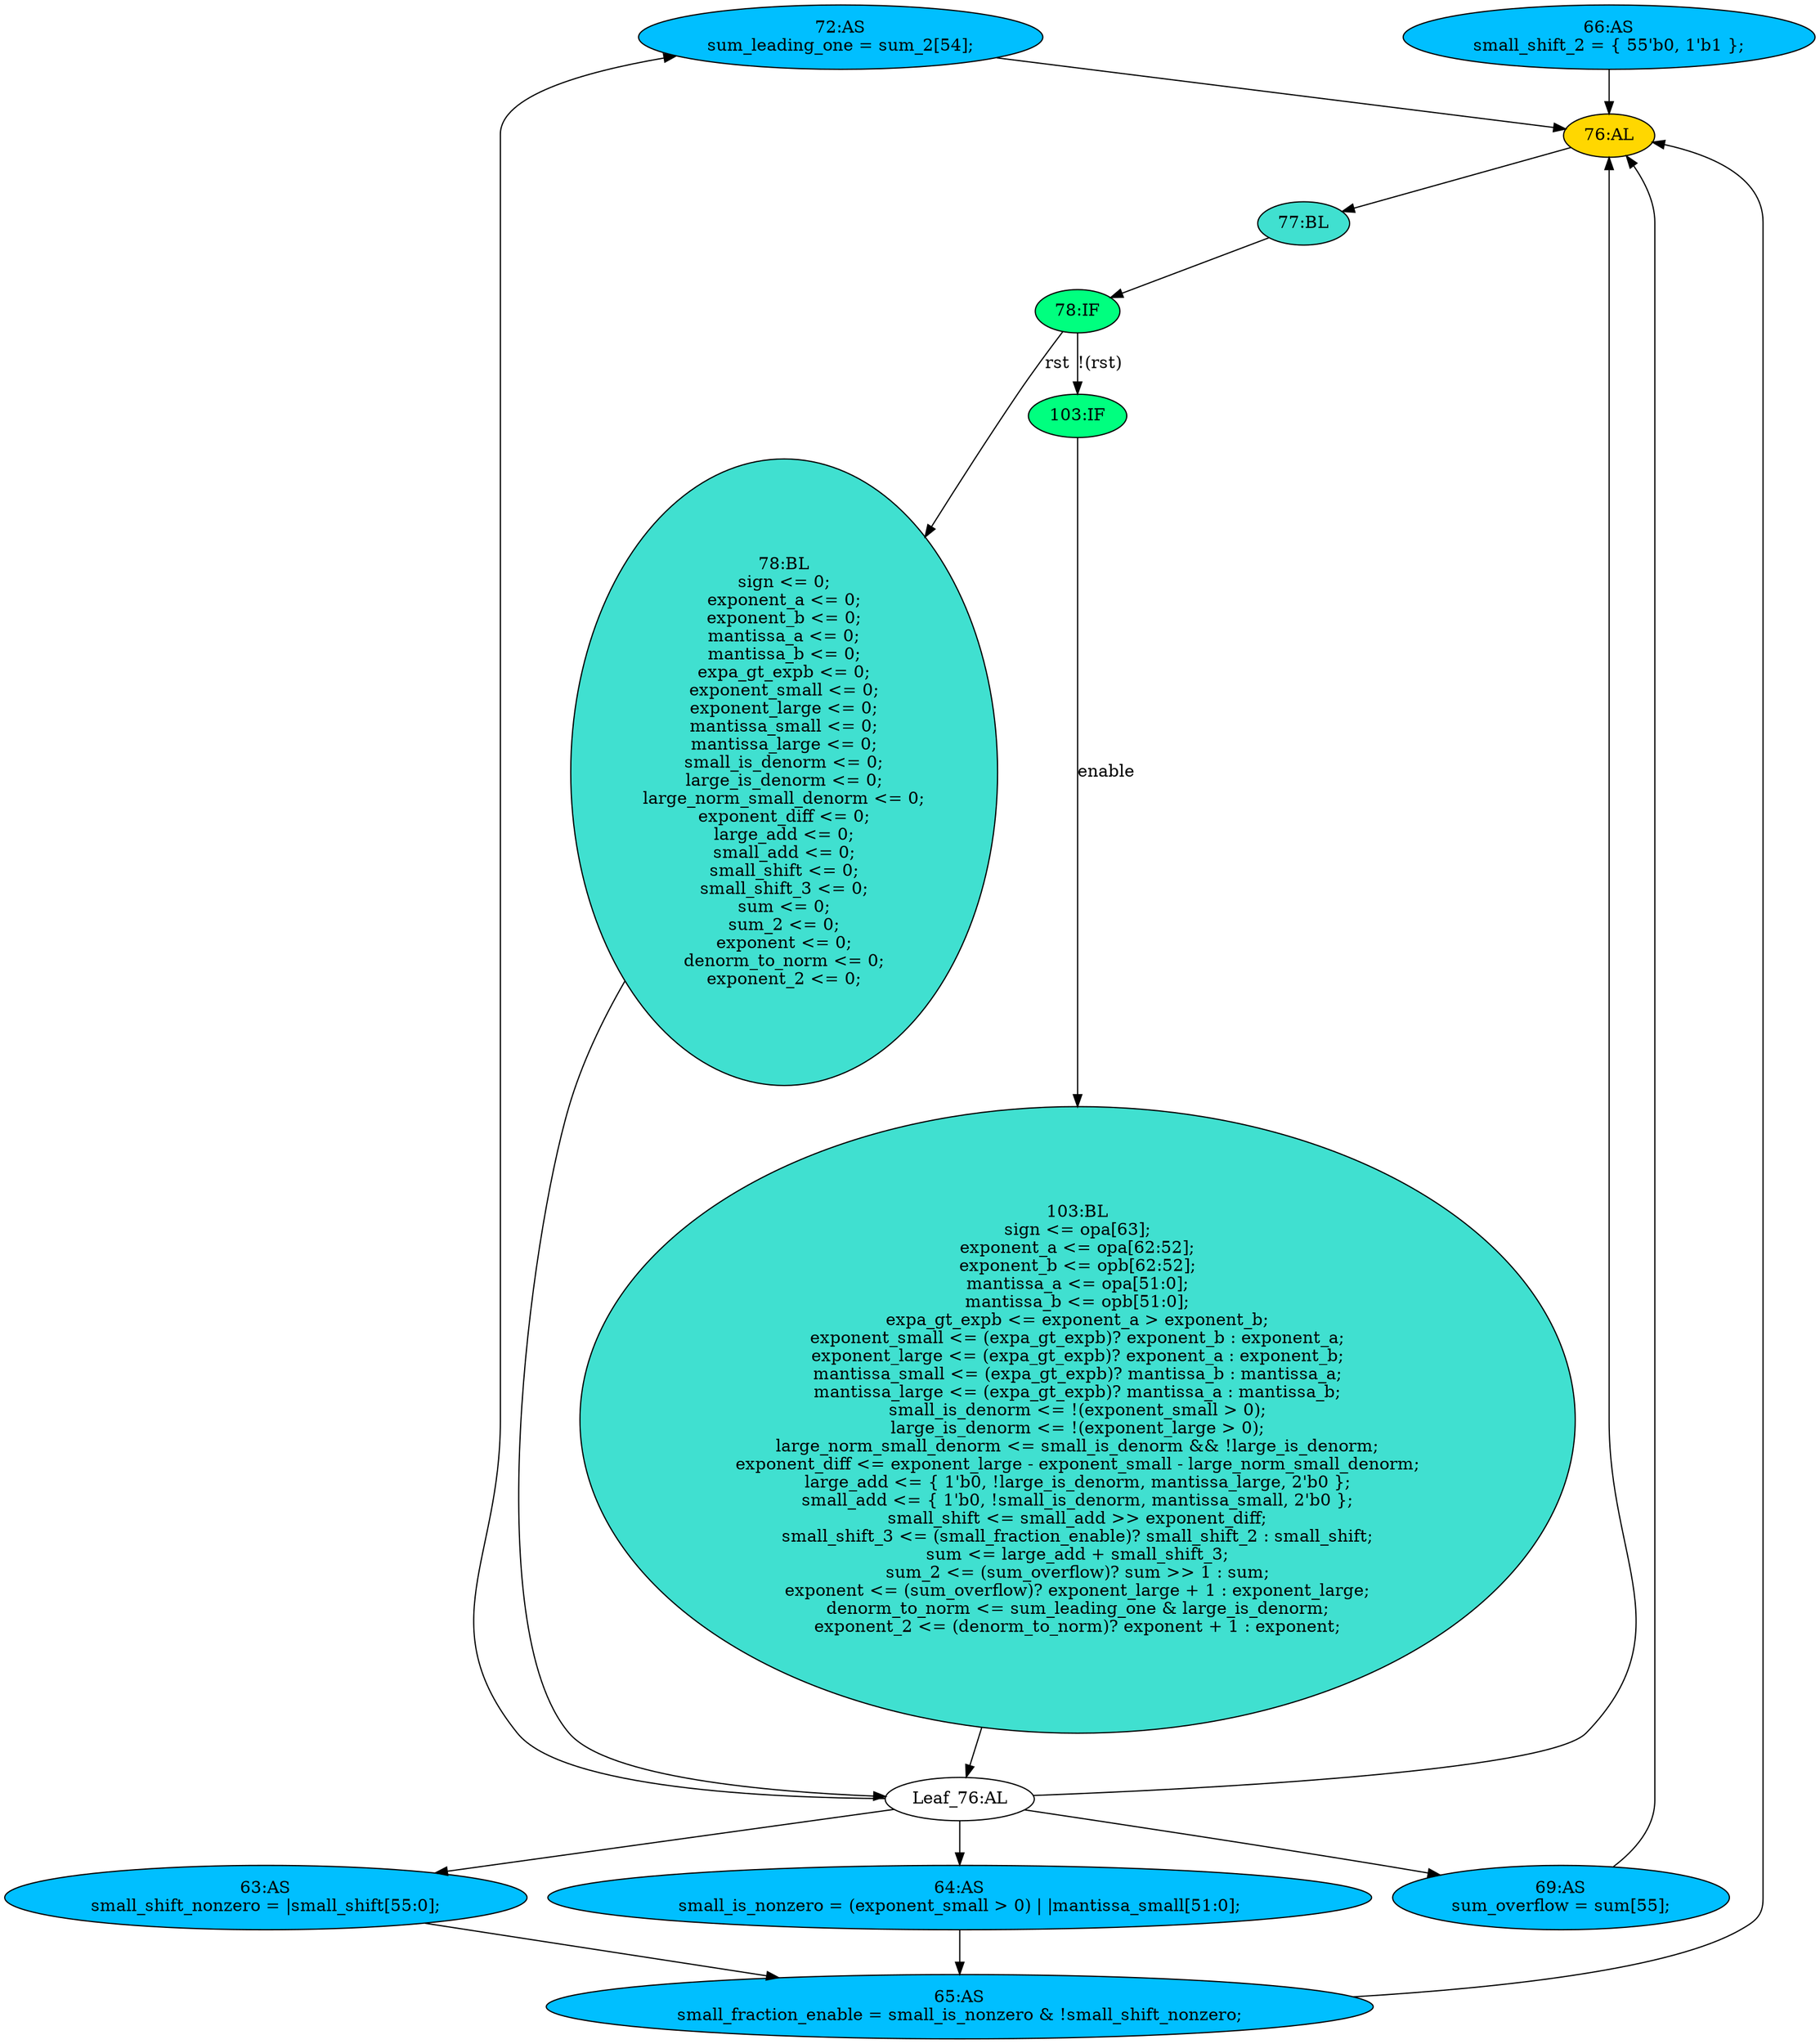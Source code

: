 strict digraph "compose( ,  )" {
	node [label="\N"];
	"72:AS"	 [ast="<pyverilog.vparser.ast.Assign object at 0x7f53bf9ea390>",
		def_var="['sum_leading_one']",
		fillcolor=deepskyblue,
		label="72:AS
sum_leading_one = sum_2[54];",
		statements="[]",
		style=filled,
		typ=Assign,
		use_var="['sum_2']"];
	"76:AL"	 [ast="<pyverilog.vparser.ast.Always object at 0x7f53bf9ea810>",
		clk_sens=True,
		fillcolor=gold,
		label="76:AL",
		sens="['clk']",
		statements="[]",
		style=filled,
		typ=Always,
		use_var="['exponent_diff', 'mantissa_large', 'large_is_denorm', 'sum_leading_one', 'small_add', 'sum_overflow', 'exponent_large', 'exponent', '\
small_shift_2', 'small_shift_3', 'sum', 'exponent_small', 'exponent_b', 'enable', 'small_fraction_enable', 'large_norm_small_denorm', '\
mantissa_small', 'exponent_a', 'opa', 'opb', 'rst', 'denorm_to_norm', 'small_shift', 'small_is_denorm', 'mantissa_b', 'mantissa_\
a', 'large_add', 'expa_gt_expb']"];
	"72:AS" -> "76:AL";
	"78:BL"	 [ast="<pyverilog.vparser.ast.Block object at 0x7f53bfdc6750>",
		fillcolor=turquoise,
		label="78:BL
sign <= 0;
exponent_a <= 0;
exponent_b <= 0;
mantissa_a <= 0;
mantissa_b <= 0;
expa_gt_expb <= 0;
exponent_small <= 0;
exponent_\
large <= 0;
mantissa_small <= 0;
mantissa_large <= 0;
small_is_denorm <= 0;
large_is_denorm <= 0;
large_norm_small_denorm <= 0;
\
exponent_diff <= 0;
large_add <= 0;
small_add <= 0;
small_shift <= 0;
small_shift_3 <= 0;
sum <= 0;
sum_2 <= 0;
exponent <= 0;
denorm_\
to_norm <= 0;
exponent_2 <= 0;",
		statements="[<pyverilog.vparser.ast.NonblockingSubstitution object at 0x7f53bf9eaa10>, <pyverilog.vparser.ast.NonblockingSubstitution object \
at 0x7f53bf9eab50>, <pyverilog.vparser.ast.NonblockingSubstitution object at 0x7f53bf9eac90>, <pyverilog.vparser.ast.NonblockingSubstitution \
object at 0x7f53bf9eadd0>, <pyverilog.vparser.ast.NonblockingSubstitution object at 0x7f53bf9eaf10>, <pyverilog.vparser.ast.NonblockingSubstitution \
object at 0x7f53bfdc30d0>, <pyverilog.vparser.ast.NonblockingSubstitution object at 0x7f53bfdc3250>, <pyverilog.vparser.ast.NonblockingSubstitution \
object at 0x7f53bfdc33d0>, <pyverilog.vparser.ast.NonblockingSubstitution object at 0x7f53bfdc3550>, <pyverilog.vparser.ast.NonblockingSubstitution \
object at 0x7f53bfdc36d0>, <pyverilog.vparser.ast.NonblockingSubstitution object at 0x7f53bfdc3850>, <pyverilog.vparser.ast.NonblockingSubstitution \
object at 0x7f53bfdc39d0>, <pyverilog.vparser.ast.NonblockingSubstitution object at 0x7f53bfdc3b50>, <pyverilog.vparser.ast.NonblockingSubstitution \
object at 0x7f53bfdc3cd0>, <pyverilog.vparser.ast.NonblockingSubstitution object at 0x7f53bfdc3e10>, <pyverilog.vparser.ast.NonblockingSubstitution \
object at 0x7f53bfdc3f50>, <pyverilog.vparser.ast.NonblockingSubstitution object at 0x7f53bfdc60d0>, <pyverilog.vparser.ast.NonblockingSubstitution \
object at 0x7f53bfdc6250>, <pyverilog.vparser.ast.NonblockingSubstitution object at 0x7f53bfdc6390>, <pyverilog.vparser.ast.NonblockingSubstitution \
object at 0x7f53bfdc64d0>, <pyverilog.vparser.ast.NonblockingSubstitution object at 0x7f53bfdc6610>, <pyverilog.vparser.ast.NonblockingSubstitution \
object at 0x7f53bfdc6790>, <pyverilog.vparser.ast.NonblockingSubstitution object at 0x7f53bfdc68d0>]",
		style=filled,
		typ=Block];
	"Leaf_76:AL"	 [def_var="['exponent_diff', 'mantissa_large', 'sign', 'sum_2', 'exponent_b', 'exponent_a', 'exponent', 'small_shift_3', 'sum', 'exponent_small', '\
small_add', 'large_norm_small_denorm', 'mantissa_small', 'exponent_large', 'denorm_to_norm', 'small_shift', 'exponent_2', 'small_\
is_denorm', 'large_is_denorm', 'mantissa_b', 'mantissa_a', 'large_add', 'expa_gt_expb']",
		label="Leaf_76:AL"];
	"78:BL" -> "Leaf_76:AL"	 [cond="[]",
		lineno=None];
	"78:IF"	 [ast="<pyverilog.vparser.ast.IfStatement object at 0x7f53bfdc6950>",
		fillcolor=springgreen,
		label="78:IF",
		statements="[]",
		style=filled,
		typ=IfStatement];
	"78:IF" -> "78:BL"	 [cond="['rst']",
		label=rst,
		lineno=78];
	"103:IF"	 [ast="<pyverilog.vparser.ast.IfStatement object at 0x7f53bfdc6a10>",
		fillcolor=springgreen,
		label="103:IF",
		statements="[]",
		style=filled,
		typ=IfStatement];
	"78:IF" -> "103:IF"	 [cond="['rst']",
		label="!(rst)",
		lineno=78];
	"65:AS"	 [ast="<pyverilog.vparser.ast.Assign object at 0x7f53bf9ed4d0>",
		def_var="['small_fraction_enable']",
		fillcolor=deepskyblue,
		label="65:AS
small_fraction_enable = small_is_nonzero & !small_shift_nonzero;",
		statements="[]",
		style=filled,
		typ=Assign,
		use_var="['small_is_nonzero', 'small_shift_nonzero']"];
	"65:AS" -> "76:AL";
	"66:AS"	 [ast="<pyverilog.vparser.ast.Assign object at 0x7f53bf9ed810>",
		def_var="['small_shift_2']",
		fillcolor=deepskyblue,
		label="66:AS
small_shift_2 = { 55'b0, 1'b1 };",
		statements="[]",
		style=filled,
		typ=Assign,
		use_var="[]"];
	"66:AS" -> "76:AL";
	"103:BL"	 [ast="<pyverilog.vparser.ast.Block object at 0x7f53bf996110>",
		fillcolor=turquoise,
		label="103:BL
sign <= opa[63];
exponent_a <= opa[62:52];
exponent_b <= opb[62:52];
mantissa_a <= opa[51:0];
mantissa_b <= opb[51:0];
expa_\
gt_expb <= exponent_a > exponent_b;
exponent_small <= (expa_gt_expb)? exponent_b : exponent_a;
exponent_large <= (expa_gt_expb)? \
exponent_a : exponent_b;
mantissa_small <= (expa_gt_expb)? mantissa_b : mantissa_a;
mantissa_large <= (expa_gt_expb)? mantissa_a : \
mantissa_b;
small_is_denorm <= !(exponent_small > 0);
large_is_denorm <= !(exponent_large > 0);
large_norm_small_denorm <= small_\
is_denorm && !large_is_denorm;
exponent_diff <= exponent_large - exponent_small - large_norm_small_denorm;
large_add <= { 1'b0, !\
large_is_denorm, mantissa_large, 2'b0 };
small_add <= { 1'b0, !small_is_denorm, mantissa_small, 2'b0 };
small_shift <= small_add >> \
exponent_diff;
small_shift_3 <= (small_fraction_enable)? small_shift_2 : small_shift;
sum <= large_add + small_shift_3;
sum_2 <= (\
sum_overflow)? sum >> 1 : sum;
exponent <= (sum_overflow)? exponent_large + 1 : exponent_large;
denorm_to_norm <= sum_leading_one & \
large_is_denorm;
exponent_2 <= (denorm_to_norm)? exponent + 1 : exponent;",
		statements="[<pyverilog.vparser.ast.NonblockingSubstitution object at 0x7f53bfdc6c10>, <pyverilog.vparser.ast.NonblockingSubstitution object \
at 0x7f53bfdc6dd0>, <pyverilog.vparser.ast.NonblockingSubstitution object at 0x7f53bfdc6fd0>, <pyverilog.vparser.ast.NonblockingSubstitution \
object at 0x7f53bfdcc210>, <pyverilog.vparser.ast.NonblockingSubstitution object at 0x7f53bfdcc410>, <pyverilog.vparser.ast.NonblockingSubstitution \
object at 0x7f53bfdcc650>, <pyverilog.vparser.ast.NonblockingSubstitution object at 0x7f53bfdcc850>, <pyverilog.vparser.ast.NonblockingSubstitution \
object at 0x7f53bfdccad0>, <pyverilog.vparser.ast.NonblockingSubstitution object at 0x7f53bfdccd50>, <pyverilog.vparser.ast.NonblockingSubstitution \
object at 0x7f53bfdccfd0>, <pyverilog.vparser.ast.NonblockingSubstitution object at 0x7f53bf995310>, <pyverilog.vparser.ast.NonblockingSubstitution \
object at 0x7f53bf995590>, <pyverilog.vparser.ast.NonblockingSubstitution object at 0x7f53bf995850>, <pyverilog.vparser.ast.NonblockingSubstitution \
object at 0x7f53bf995ad0>, <pyverilog.vparser.ast.NonblockingSubstitution object at 0x7f53bf995ed0>, <pyverilog.vparser.ast.NonblockingSubstitution \
object at 0x7f53bf98b210>, <pyverilog.vparser.ast.NonblockingSubstitution object at 0x7f53bf98b3d0>, <pyverilog.vparser.ast.NonblockingSubstitution \
object at 0x7f53bf98b610>, <pyverilog.vparser.ast.NonblockingSubstitution object at 0x7f53bf98b890>, <pyverilog.vparser.ast.NonblockingSubstitution \
object at 0x7f53bf98bad0>, <pyverilog.vparser.ast.NonblockingSubstitution object at 0x7f53bf98bdd0>, <pyverilog.vparser.ast.NonblockingSubstitution \
object at 0x7f53bf996150>, <pyverilog.vparser.ast.NonblockingSubstitution object at 0x7f53bf996390>]",
		style=filled,
		typ=Block];
	"103:BL" -> "Leaf_76:AL"	 [cond="[]",
		lineno=None];
	"77:BL"	 [ast="<pyverilog.vparser.ast.Block object at 0x7f53bf9ea890>",
		fillcolor=turquoise,
		label="77:BL",
		statements="[]",
		style=filled,
		typ=Block];
	"76:AL" -> "77:BL"	 [cond="[]",
		lineno=None];
	"64:AS"	 [ast="<pyverilog.vparser.ast.Assign object at 0x7f53bf9ed190>",
		def_var="['small_is_nonzero']",
		fillcolor=deepskyblue,
		label="64:AS
small_is_nonzero = (exponent_small > 0) | |mantissa_small[51:0];",
		statements="[]",
		style=filled,
		typ=Assign,
		use_var="['exponent_small', 'mantissa_small']"];
	"64:AS" -> "65:AS";
	"Leaf_76:AL" -> "72:AS";
	"Leaf_76:AL" -> "76:AL";
	"Leaf_76:AL" -> "64:AS";
	"69:AS"	 [ast="<pyverilog.vparser.ast.Assign object at 0x7f53bf9eddd0>",
		def_var="['sum_overflow']",
		fillcolor=deepskyblue,
		label="69:AS
sum_overflow = sum[55];",
		statements="[]",
		style=filled,
		typ=Assign,
		use_var="['sum']"];
	"Leaf_76:AL" -> "69:AS";
	"63:AS"	 [ast="<pyverilog.vparser.ast.Assign object at 0x7f53c00a8cd0>",
		def_var="['small_shift_nonzero']",
		fillcolor=deepskyblue,
		label="63:AS
small_shift_nonzero = |small_shift[55:0];",
		statements="[]",
		style=filled,
		typ=Assign,
		use_var="['small_shift']"];
	"Leaf_76:AL" -> "63:AS";
	"69:AS" -> "76:AL";
	"63:AS" -> "65:AS";
	"77:BL" -> "78:IF"	 [cond="[]",
		lineno=None];
	"103:IF" -> "103:BL"	 [cond="['enable']",
		label=enable,
		lineno=103];
}
